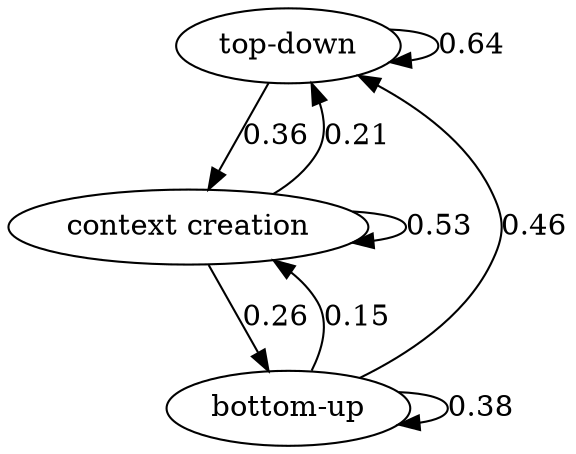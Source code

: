 digraph  {
"top-down";
"context creation";
"bottom-up";
"top-down" -> "top-down"  [weight="0.6363636363636364", label="0.64"];
"top-down" -> "context creation"  [weight="0.36363636363636365", label="0.36"];
"context creation" -> "top-down"  [weight="0.21052631578947367", label="0.21"];
"context creation" -> "context creation"  [weight="0.5263157894736842", label="0.53"];
"context creation" -> "bottom-up"  [weight="0.2631578947368421", label="0.26"];
"bottom-up" -> "top-down"  [weight="0.46153846153846156", label="0.46"];
"bottom-up" -> "context creation"  [weight="0.15384615384615385", label="0.15"];
"bottom-up" -> "bottom-up"  [weight="0.38461538461538464", label="0.38"];
}
